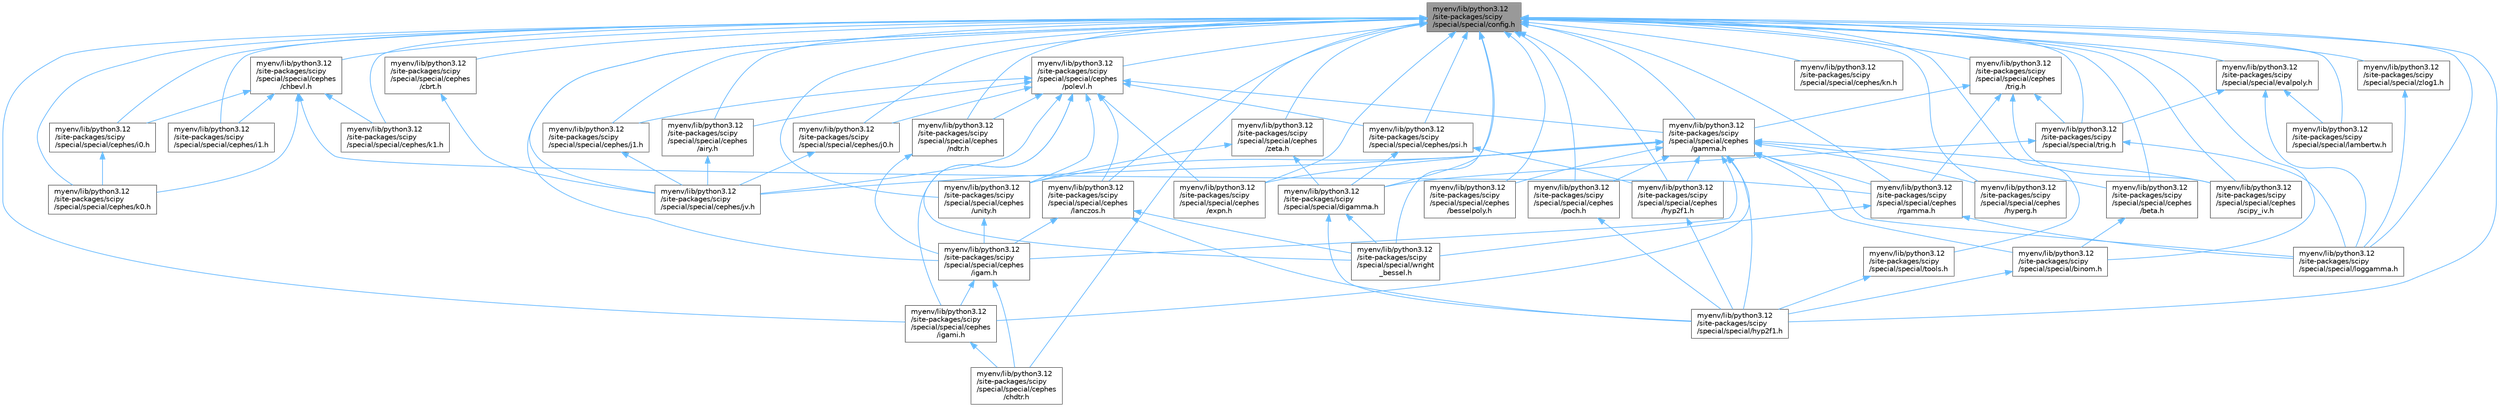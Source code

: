 digraph "myenv/lib/python3.12/site-packages/scipy/special/special/config.h"
{
 // LATEX_PDF_SIZE
  bgcolor="transparent";
  edge [fontname=Helvetica,fontsize=10,labelfontname=Helvetica,labelfontsize=10];
  node [fontname=Helvetica,fontsize=10,shape=box,height=0.2,width=0.4];
  Node1 [id="Node000001",label="myenv/lib/python3.12\l/site-packages/scipy\l/special/special/config.h",height=0.2,width=0.4,color="gray40", fillcolor="grey60", style="filled", fontcolor="black",tooltip=" "];
  Node1 -> Node2 [id="edge1_Node000001_Node000002",dir="back",color="steelblue1",style="solid",tooltip=" "];
  Node2 [id="Node000002",label="myenv/lib/python3.12\l/site-packages/scipy\l/special/special/binom.h",height=0.2,width=0.4,color="grey40", fillcolor="white", style="filled",URL="$binom_8h.html",tooltip=" "];
  Node2 -> Node3 [id="edge2_Node000002_Node000003",dir="back",color="steelblue1",style="solid",tooltip=" "];
  Node3 [id="Node000003",label="myenv/lib/python3.12\l/site-packages/scipy\l/special/special/hyp2f1.h",height=0.2,width=0.4,color="grey40", fillcolor="white", style="filled",URL="$hyp2f1_8h.html",tooltip=" "];
  Node1 -> Node4 [id="edge3_Node000001_Node000004",dir="back",color="steelblue1",style="solid",tooltip=" "];
  Node4 [id="Node000004",label="myenv/lib/python3.12\l/site-packages/scipy\l/special/special/cephes\l/airy.h",height=0.2,width=0.4,color="grey40", fillcolor="white", style="filled",URL="$airy_8h.html",tooltip=" "];
  Node4 -> Node5 [id="edge4_Node000004_Node000005",dir="back",color="steelblue1",style="solid",tooltip=" "];
  Node5 [id="Node000005",label="myenv/lib/python3.12\l/site-packages/scipy\l/special/special/cephes/jv.h",height=0.2,width=0.4,color="grey40", fillcolor="white", style="filled",URL="$jv_8h.html",tooltip=" "];
  Node1 -> Node6 [id="edge5_Node000001_Node000006",dir="back",color="steelblue1",style="solid",tooltip=" "];
  Node6 [id="Node000006",label="myenv/lib/python3.12\l/site-packages/scipy\l/special/special/cephes\l/besselpoly.h",height=0.2,width=0.4,color="grey40", fillcolor="white", style="filled",URL="$besselpoly_8h.html",tooltip=" "];
  Node1 -> Node7 [id="edge6_Node000001_Node000007",dir="back",color="steelblue1",style="solid",tooltip=" "];
  Node7 [id="Node000007",label="myenv/lib/python3.12\l/site-packages/scipy\l/special/special/cephes\l/beta.h",height=0.2,width=0.4,color="grey40", fillcolor="white", style="filled",URL="$beta_8h.html",tooltip=" "];
  Node7 -> Node2 [id="edge7_Node000007_Node000002",dir="back",color="steelblue1",style="solid",tooltip=" "];
  Node1 -> Node8 [id="edge8_Node000001_Node000008",dir="back",color="steelblue1",style="solid",tooltip=" "];
  Node8 [id="Node000008",label="myenv/lib/python3.12\l/site-packages/scipy\l/special/special/cephes\l/cbrt.h",height=0.2,width=0.4,color="grey40", fillcolor="white", style="filled",URL="$cbrt_8h.html",tooltip=" "];
  Node8 -> Node5 [id="edge9_Node000008_Node000005",dir="back",color="steelblue1",style="solid",tooltip=" "];
  Node1 -> Node9 [id="edge10_Node000001_Node000009",dir="back",color="steelblue1",style="solid",tooltip=" "];
  Node9 [id="Node000009",label="myenv/lib/python3.12\l/site-packages/scipy\l/special/special/cephes\l/chbevl.h",height=0.2,width=0.4,color="grey40", fillcolor="white", style="filled",URL="$chbevl_8h.html",tooltip=" "];
  Node9 -> Node10 [id="edge11_Node000009_Node000010",dir="back",color="steelblue1",style="solid",tooltip=" "];
  Node10 [id="Node000010",label="myenv/lib/python3.12\l/site-packages/scipy\l/special/special/cephes/i0.h",height=0.2,width=0.4,color="grey40", fillcolor="white", style="filled",URL="$i0_8h.html",tooltip=" "];
  Node10 -> Node11 [id="edge12_Node000010_Node000011",dir="back",color="steelblue1",style="solid",tooltip=" "];
  Node11 [id="Node000011",label="myenv/lib/python3.12\l/site-packages/scipy\l/special/special/cephes/k0.h",height=0.2,width=0.4,color="grey40", fillcolor="white", style="filled",URL="$k0_8h.html",tooltip=" "];
  Node9 -> Node12 [id="edge13_Node000009_Node000012",dir="back",color="steelblue1",style="solid",tooltip=" "];
  Node12 [id="Node000012",label="myenv/lib/python3.12\l/site-packages/scipy\l/special/special/cephes/i1.h",height=0.2,width=0.4,color="grey40", fillcolor="white", style="filled",URL="$i1_8h.html",tooltip=" "];
  Node9 -> Node11 [id="edge14_Node000009_Node000011",dir="back",color="steelblue1",style="solid",tooltip=" "];
  Node9 -> Node13 [id="edge15_Node000009_Node000013",dir="back",color="steelblue1",style="solid",tooltip=" "];
  Node13 [id="Node000013",label="myenv/lib/python3.12\l/site-packages/scipy\l/special/special/cephes/k1.h",height=0.2,width=0.4,color="grey40", fillcolor="white", style="filled",URL="$k1_8h.html",tooltip=" "];
  Node9 -> Node14 [id="edge16_Node000009_Node000014",dir="back",color="steelblue1",style="solid",tooltip=" "];
  Node14 [id="Node000014",label="myenv/lib/python3.12\l/site-packages/scipy\l/special/special/cephes\l/rgamma.h",height=0.2,width=0.4,color="grey40", fillcolor="white", style="filled",URL="$rgamma_8h.html",tooltip=" "];
  Node14 -> Node15 [id="edge17_Node000014_Node000015",dir="back",color="steelblue1",style="solid",tooltip=" "];
  Node15 [id="Node000015",label="myenv/lib/python3.12\l/site-packages/scipy\l/special/special/loggamma.h",height=0.2,width=0.4,color="grey40", fillcolor="white", style="filled",URL="$loggamma_8h.html",tooltip=" "];
  Node14 -> Node16 [id="edge18_Node000014_Node000016",dir="back",color="steelblue1",style="solid",tooltip=" "];
  Node16 [id="Node000016",label="myenv/lib/python3.12\l/site-packages/scipy\l/special/special/wright\l_bessel.h",height=0.2,width=0.4,color="grey40", fillcolor="white", style="filled",URL="$wright__bessel_8h.html",tooltip=" "];
  Node1 -> Node17 [id="edge19_Node000001_Node000017",dir="back",color="steelblue1",style="solid",tooltip=" "];
  Node17 [id="Node000017",label="myenv/lib/python3.12\l/site-packages/scipy\l/special/special/cephes\l/chdtr.h",height=0.2,width=0.4,color="grey40", fillcolor="white", style="filled",URL="$chdtr_8h.html",tooltip=" "];
  Node1 -> Node18 [id="edge20_Node000001_Node000018",dir="back",color="steelblue1",style="solid",tooltip=" "];
  Node18 [id="Node000018",label="myenv/lib/python3.12\l/site-packages/scipy\l/special/special/cephes\l/expn.h",height=0.2,width=0.4,color="grey40", fillcolor="white", style="filled",URL="$expn_8h.html",tooltip=" "];
  Node1 -> Node19 [id="edge21_Node000001_Node000019",dir="back",color="steelblue1",style="solid",tooltip=" "];
  Node19 [id="Node000019",label="myenv/lib/python3.12\l/site-packages/scipy\l/special/special/cephes\l/gamma.h",height=0.2,width=0.4,color="grey40", fillcolor="white", style="filled",URL="$gamma_8h.html",tooltip=" "];
  Node19 -> Node2 [id="edge22_Node000019_Node000002",dir="back",color="steelblue1",style="solid",tooltip=" "];
  Node19 -> Node6 [id="edge23_Node000019_Node000006",dir="back",color="steelblue1",style="solid",tooltip=" "];
  Node19 -> Node7 [id="edge24_Node000019_Node000007",dir="back",color="steelblue1",style="solid",tooltip=" "];
  Node19 -> Node18 [id="edge25_Node000019_Node000018",dir="back",color="steelblue1",style="solid",tooltip=" "];
  Node19 -> Node20 [id="edge26_Node000019_Node000020",dir="back",color="steelblue1",style="solid",tooltip=" "];
  Node20 [id="Node000020",label="myenv/lib/python3.12\l/site-packages/scipy\l/special/special/cephes\l/hyp2f1.h",height=0.2,width=0.4,color="grey40", fillcolor="white", style="filled",URL="$cephes_2hyp2f1_8h.html",tooltip=" "];
  Node20 -> Node3 [id="edge27_Node000020_Node000003",dir="back",color="steelblue1",style="solid",tooltip=" "];
  Node19 -> Node21 [id="edge28_Node000019_Node000021",dir="back",color="steelblue1",style="solid",tooltip=" "];
  Node21 [id="Node000021",label="myenv/lib/python3.12\l/site-packages/scipy\l/special/special/cephes\l/hyperg.h",height=0.2,width=0.4,color="grey40", fillcolor="white", style="filled",URL="$hyperg_8h.html",tooltip=" "];
  Node19 -> Node22 [id="edge29_Node000019_Node000022",dir="back",color="steelblue1",style="solid",tooltip=" "];
  Node22 [id="Node000022",label="myenv/lib/python3.12\l/site-packages/scipy\l/special/special/cephes\l/igam.h",height=0.2,width=0.4,color="grey40", fillcolor="white", style="filled",URL="$igam_8h.html",tooltip=" "];
  Node22 -> Node17 [id="edge30_Node000022_Node000017",dir="back",color="steelblue1",style="solid",tooltip=" "];
  Node22 -> Node23 [id="edge31_Node000022_Node000023",dir="back",color="steelblue1",style="solid",tooltip=" "];
  Node23 [id="Node000023",label="myenv/lib/python3.12\l/site-packages/scipy\l/special/special/cephes\l/igami.h",height=0.2,width=0.4,color="grey40", fillcolor="white", style="filled",URL="$igami_8h.html",tooltip=" "];
  Node23 -> Node17 [id="edge32_Node000023_Node000017",dir="back",color="steelblue1",style="solid",tooltip=" "];
  Node19 -> Node23 [id="edge33_Node000019_Node000023",dir="back",color="steelblue1",style="solid",tooltip=" "];
  Node19 -> Node5 [id="edge34_Node000019_Node000005",dir="back",color="steelblue1",style="solid",tooltip=" "];
  Node19 -> Node24 [id="edge35_Node000019_Node000024",dir="back",color="steelblue1",style="solid",tooltip=" "];
  Node24 [id="Node000024",label="myenv/lib/python3.12\l/site-packages/scipy\l/special/special/cephes\l/poch.h",height=0.2,width=0.4,color="grey40", fillcolor="white", style="filled",URL="$poch_8h.html",tooltip=" "];
  Node24 -> Node3 [id="edge36_Node000024_Node000003",dir="back",color="steelblue1",style="solid",tooltip=" "];
  Node19 -> Node14 [id="edge37_Node000019_Node000014",dir="back",color="steelblue1",style="solid",tooltip=" "];
  Node19 -> Node25 [id="edge38_Node000019_Node000025",dir="back",color="steelblue1",style="solid",tooltip=" "];
  Node25 [id="Node000025",label="myenv/lib/python3.12\l/site-packages/scipy\l/special/special/cephes\l/scipy_iv.h",height=0.2,width=0.4,color="grey40", fillcolor="white", style="filled",URL="$scipy__iv_8h.html",tooltip=" "];
  Node19 -> Node26 [id="edge39_Node000019_Node000026",dir="back",color="steelblue1",style="solid",tooltip=" "];
  Node26 [id="Node000026",label="myenv/lib/python3.12\l/site-packages/scipy\l/special/special/cephes\l/unity.h",height=0.2,width=0.4,color="grey40", fillcolor="white", style="filled",URL="$unity_8h.html",tooltip=" "];
  Node26 -> Node22 [id="edge40_Node000026_Node000022",dir="back",color="steelblue1",style="solid",tooltip=" "];
  Node19 -> Node3 [id="edge41_Node000019_Node000003",dir="back",color="steelblue1",style="solid",tooltip=" "];
  Node19 -> Node15 [id="edge42_Node000019_Node000015",dir="back",color="steelblue1",style="solid",tooltip=" "];
  Node1 -> Node20 [id="edge43_Node000001_Node000020",dir="back",color="steelblue1",style="solid",tooltip=" "];
  Node1 -> Node21 [id="edge44_Node000001_Node000021",dir="back",color="steelblue1",style="solid",tooltip=" "];
  Node1 -> Node10 [id="edge45_Node000001_Node000010",dir="back",color="steelblue1",style="solid",tooltip=" "];
  Node1 -> Node12 [id="edge46_Node000001_Node000012",dir="back",color="steelblue1",style="solid",tooltip=" "];
  Node1 -> Node22 [id="edge47_Node000001_Node000022",dir="back",color="steelblue1",style="solid",tooltip=" "];
  Node1 -> Node23 [id="edge48_Node000001_Node000023",dir="back",color="steelblue1",style="solid",tooltip=" "];
  Node1 -> Node27 [id="edge49_Node000001_Node000027",dir="back",color="steelblue1",style="solid",tooltip=" "];
  Node27 [id="Node000027",label="myenv/lib/python3.12\l/site-packages/scipy\l/special/special/cephes/j0.h",height=0.2,width=0.4,color="grey40", fillcolor="white", style="filled",URL="$j0_8h.html",tooltip=" "];
  Node27 -> Node5 [id="edge50_Node000027_Node000005",dir="back",color="steelblue1",style="solid",tooltip=" "];
  Node1 -> Node28 [id="edge51_Node000001_Node000028",dir="back",color="steelblue1",style="solid",tooltip=" "];
  Node28 [id="Node000028",label="myenv/lib/python3.12\l/site-packages/scipy\l/special/special/cephes/j1.h",height=0.2,width=0.4,color="grey40", fillcolor="white", style="filled",URL="$j1_8h.html",tooltip=" "];
  Node28 -> Node5 [id="edge52_Node000028_Node000005",dir="back",color="steelblue1",style="solid",tooltip=" "];
  Node1 -> Node5 [id="edge53_Node000001_Node000005",dir="back",color="steelblue1",style="solid",tooltip=" "];
  Node1 -> Node11 [id="edge54_Node000001_Node000011",dir="back",color="steelblue1",style="solid",tooltip=" "];
  Node1 -> Node13 [id="edge55_Node000001_Node000013",dir="back",color="steelblue1",style="solid",tooltip=" "];
  Node1 -> Node29 [id="edge56_Node000001_Node000029",dir="back",color="steelblue1",style="solid",tooltip=" "];
  Node29 [id="Node000029",label="myenv/lib/python3.12\l/site-packages/scipy\l/special/special/cephes/kn.h",height=0.2,width=0.4,color="grey40", fillcolor="white", style="filled",URL="$kn_8h.html",tooltip=" "];
  Node1 -> Node30 [id="edge57_Node000001_Node000030",dir="back",color="steelblue1",style="solid",tooltip=" "];
  Node30 [id="Node000030",label="myenv/lib/python3.12\l/site-packages/scipy\l/special/special/cephes\l/lanczos.h",height=0.2,width=0.4,color="grey40", fillcolor="white", style="filled",URL="$lanczos_8h.html",tooltip=" "];
  Node30 -> Node22 [id="edge58_Node000030_Node000022",dir="back",color="steelblue1",style="solid",tooltip=" "];
  Node30 -> Node3 [id="edge59_Node000030_Node000003",dir="back",color="steelblue1",style="solid",tooltip=" "];
  Node30 -> Node16 [id="edge60_Node000030_Node000016",dir="back",color="steelblue1",style="solid",tooltip=" "];
  Node1 -> Node31 [id="edge61_Node000001_Node000031",dir="back",color="steelblue1",style="solid",tooltip=" "];
  Node31 [id="Node000031",label="myenv/lib/python3.12\l/site-packages/scipy\l/special/special/cephes\l/ndtr.h",height=0.2,width=0.4,color="grey40", fillcolor="white", style="filled",URL="$ndtr_8h.html",tooltip=" "];
  Node31 -> Node22 [id="edge62_Node000031_Node000022",dir="back",color="steelblue1",style="solid",tooltip=" "];
  Node1 -> Node24 [id="edge63_Node000001_Node000024",dir="back",color="steelblue1",style="solid",tooltip=" "];
  Node1 -> Node32 [id="edge64_Node000001_Node000032",dir="back",color="steelblue1",style="solid",tooltip=" "];
  Node32 [id="Node000032",label="myenv/lib/python3.12\l/site-packages/scipy\l/special/special/cephes\l/polevl.h",height=0.2,width=0.4,color="grey40", fillcolor="white", style="filled",URL="$polevl_8h.html",tooltip=" "];
  Node32 -> Node4 [id="edge65_Node000032_Node000004",dir="back",color="steelblue1",style="solid",tooltip=" "];
  Node32 -> Node18 [id="edge66_Node000032_Node000018",dir="back",color="steelblue1",style="solid",tooltip=" "];
  Node32 -> Node19 [id="edge67_Node000032_Node000019",dir="back",color="steelblue1",style="solid",tooltip=" "];
  Node32 -> Node23 [id="edge68_Node000032_Node000023",dir="back",color="steelblue1",style="solid",tooltip=" "];
  Node32 -> Node27 [id="edge69_Node000032_Node000027",dir="back",color="steelblue1",style="solid",tooltip=" "];
  Node32 -> Node28 [id="edge70_Node000032_Node000028",dir="back",color="steelblue1",style="solid",tooltip=" "];
  Node32 -> Node5 [id="edge71_Node000032_Node000005",dir="back",color="steelblue1",style="solid",tooltip=" "];
  Node32 -> Node30 [id="edge72_Node000032_Node000030",dir="back",color="steelblue1",style="solid",tooltip=" "];
  Node32 -> Node31 [id="edge73_Node000032_Node000031",dir="back",color="steelblue1",style="solid",tooltip=" "];
  Node32 -> Node33 [id="edge74_Node000032_Node000033",dir="back",color="steelblue1",style="solid",tooltip=" "];
  Node33 [id="Node000033",label="myenv/lib/python3.12\l/site-packages/scipy\l/special/special/cephes/psi.h",height=0.2,width=0.4,color="grey40", fillcolor="white", style="filled",URL="$psi_8h.html",tooltip=" "];
  Node33 -> Node20 [id="edge75_Node000033_Node000020",dir="back",color="steelblue1",style="solid",tooltip=" "];
  Node33 -> Node34 [id="edge76_Node000033_Node000034",dir="back",color="steelblue1",style="solid",tooltip=" "];
  Node34 [id="Node000034",label="myenv/lib/python3.12\l/site-packages/scipy\l/special/special/digamma.h",height=0.2,width=0.4,color="grey40", fillcolor="white", style="filled",URL="$digamma_8h.html",tooltip=" "];
  Node34 -> Node3 [id="edge77_Node000034_Node000003",dir="back",color="steelblue1",style="solid",tooltip=" "];
  Node34 -> Node16 [id="edge78_Node000034_Node000016",dir="back",color="steelblue1",style="solid",tooltip=" "];
  Node32 -> Node26 [id="edge79_Node000032_Node000026",dir="back",color="steelblue1",style="solid",tooltip=" "];
  Node32 -> Node16 [id="edge80_Node000032_Node000016",dir="back",color="steelblue1",style="solid",tooltip=" "];
  Node1 -> Node33 [id="edge81_Node000001_Node000033",dir="back",color="steelblue1",style="solid",tooltip=" "];
  Node1 -> Node14 [id="edge82_Node000001_Node000014",dir="back",color="steelblue1",style="solid",tooltip=" "];
  Node1 -> Node25 [id="edge83_Node000001_Node000025",dir="back",color="steelblue1",style="solid",tooltip=" "];
  Node1 -> Node35 [id="edge84_Node000001_Node000035",dir="back",color="steelblue1",style="solid",tooltip=" "];
  Node35 [id="Node000035",label="myenv/lib/python3.12\l/site-packages/scipy\l/special/special/cephes\l/trig.h",height=0.2,width=0.4,color="grey40", fillcolor="white", style="filled",URL="$cephes_2trig_8h.html",tooltip=" "];
  Node35 -> Node19 [id="edge85_Node000035_Node000019",dir="back",color="steelblue1",style="solid",tooltip=" "];
  Node35 -> Node14 [id="edge86_Node000035_Node000014",dir="back",color="steelblue1",style="solid",tooltip=" "];
  Node35 -> Node25 [id="edge87_Node000035_Node000025",dir="back",color="steelblue1",style="solid",tooltip=" "];
  Node35 -> Node36 [id="edge88_Node000035_Node000036",dir="back",color="steelblue1",style="solid",tooltip=" "];
  Node36 [id="Node000036",label="myenv/lib/python3.12\l/site-packages/scipy\l/special/special/trig.h",height=0.2,width=0.4,color="grey40", fillcolor="white", style="filled",URL="$trig_8h.html",tooltip=" "];
  Node36 -> Node34 [id="edge89_Node000036_Node000034",dir="back",color="steelblue1",style="solid",tooltip=" "];
  Node36 -> Node15 [id="edge90_Node000036_Node000015",dir="back",color="steelblue1",style="solid",tooltip=" "];
  Node1 -> Node26 [id="edge91_Node000001_Node000026",dir="back",color="steelblue1",style="solid",tooltip=" "];
  Node1 -> Node37 [id="edge92_Node000001_Node000037",dir="back",color="steelblue1",style="solid",tooltip=" "];
  Node37 [id="Node000037",label="myenv/lib/python3.12\l/site-packages/scipy\l/special/special/cephes\l/zeta.h",height=0.2,width=0.4,color="grey40", fillcolor="white", style="filled",URL="$zeta_8h.html",tooltip=" "];
  Node37 -> Node26 [id="edge93_Node000037_Node000026",dir="back",color="steelblue1",style="solid",tooltip=" "];
  Node37 -> Node34 [id="edge94_Node000037_Node000034",dir="back",color="steelblue1",style="solid",tooltip=" "];
  Node1 -> Node34 [id="edge95_Node000001_Node000034",dir="back",color="steelblue1",style="solid",tooltip=" "];
  Node1 -> Node38 [id="edge96_Node000001_Node000038",dir="back",color="steelblue1",style="solid",tooltip=" "];
  Node38 [id="Node000038",label="myenv/lib/python3.12\l/site-packages/scipy\l/special/special/evalpoly.h",height=0.2,width=0.4,color="grey40", fillcolor="white", style="filled",URL="$evalpoly_8h.html",tooltip=" "];
  Node38 -> Node39 [id="edge97_Node000038_Node000039",dir="back",color="steelblue1",style="solid",tooltip=" "];
  Node39 [id="Node000039",label="myenv/lib/python3.12\l/site-packages/scipy\l/special/special/lambertw.h",height=0.2,width=0.4,color="grey40", fillcolor="white", style="filled",URL="$lambertw_8h.html",tooltip=" "];
  Node38 -> Node15 [id="edge98_Node000038_Node000015",dir="back",color="steelblue1",style="solid",tooltip=" "];
  Node38 -> Node36 [id="edge99_Node000038_Node000036",dir="back",color="steelblue1",style="solid",tooltip=" "];
  Node1 -> Node3 [id="edge100_Node000001_Node000003",dir="back",color="steelblue1",style="solid",tooltip=" "];
  Node1 -> Node39 [id="edge101_Node000001_Node000039",dir="back",color="steelblue1",style="solid",tooltip=" "];
  Node1 -> Node15 [id="edge102_Node000001_Node000015",dir="back",color="steelblue1",style="solid",tooltip=" "];
  Node1 -> Node40 [id="edge103_Node000001_Node000040",dir="back",color="steelblue1",style="solid",tooltip=" "];
  Node40 [id="Node000040",label="myenv/lib/python3.12\l/site-packages/scipy\l/special/special/tools.h",height=0.2,width=0.4,color="grey40", fillcolor="white", style="filled",URL="$tools_8h.html",tooltip=" "];
  Node40 -> Node3 [id="edge104_Node000040_Node000003",dir="back",color="steelblue1",style="solid",tooltip=" "];
  Node1 -> Node36 [id="edge105_Node000001_Node000036",dir="back",color="steelblue1",style="solid",tooltip=" "];
  Node1 -> Node16 [id="edge106_Node000001_Node000016",dir="back",color="steelblue1",style="solid",tooltip=" "];
  Node1 -> Node41 [id="edge107_Node000001_Node000041",dir="back",color="steelblue1",style="solid",tooltip=" "];
  Node41 [id="Node000041",label="myenv/lib/python3.12\l/site-packages/scipy\l/special/special/zlog1.h",height=0.2,width=0.4,color="grey40", fillcolor="white", style="filled",URL="$zlog1_8h.html",tooltip=" "];
  Node41 -> Node15 [id="edge108_Node000041_Node000015",dir="back",color="steelblue1",style="solid",tooltip=" "];
}
